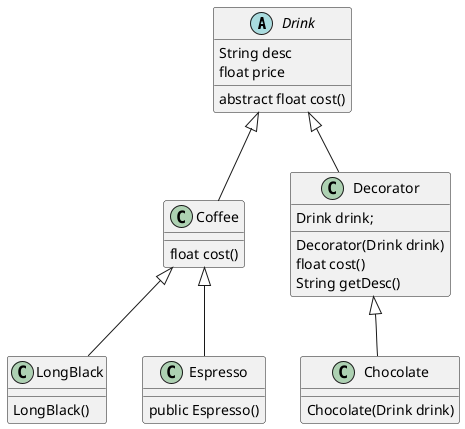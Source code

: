 @startuml
abstract Drink{
  String desc
  float price
  abstract float cost()
}

class Coffee {
    float cost()
'    {
'        return super.getPrice();
'    }
}

class LongBlack{
    LongBlack()
'    setDesc("美式咖啡");
'    setPrice(5.0f);
}
class Espresso {
    public Espresso()
'    {
'        setDesc("意大利咖啡");
'        setPrice(6.0f);
'    }
}

Drink <|-- Coffee

Coffee <|-- LongBlack
Coffee <|-- Espresso

 class Decorator {
    Drink drink;
    Decorator(Drink drink)
'    {
'        this.drink = drink;
'    }
    float cost()
'    {
'        return super.getPrice() + drink.cost();
'    }
    String getDesc()
'    {
'        return drink.getDesc() + " " + " & " + super.desc + super.getPrice();
'    }
}
Drink <|-- Decorator


class Chocolate {

     Chocolate(Drink drink)
'     {
'        super(drink);
'        setDesc("巧克力");
'        setPrice(1.0f); //调味品的价格
'    }
}

Decorator <|-- Chocolate

@enduml
